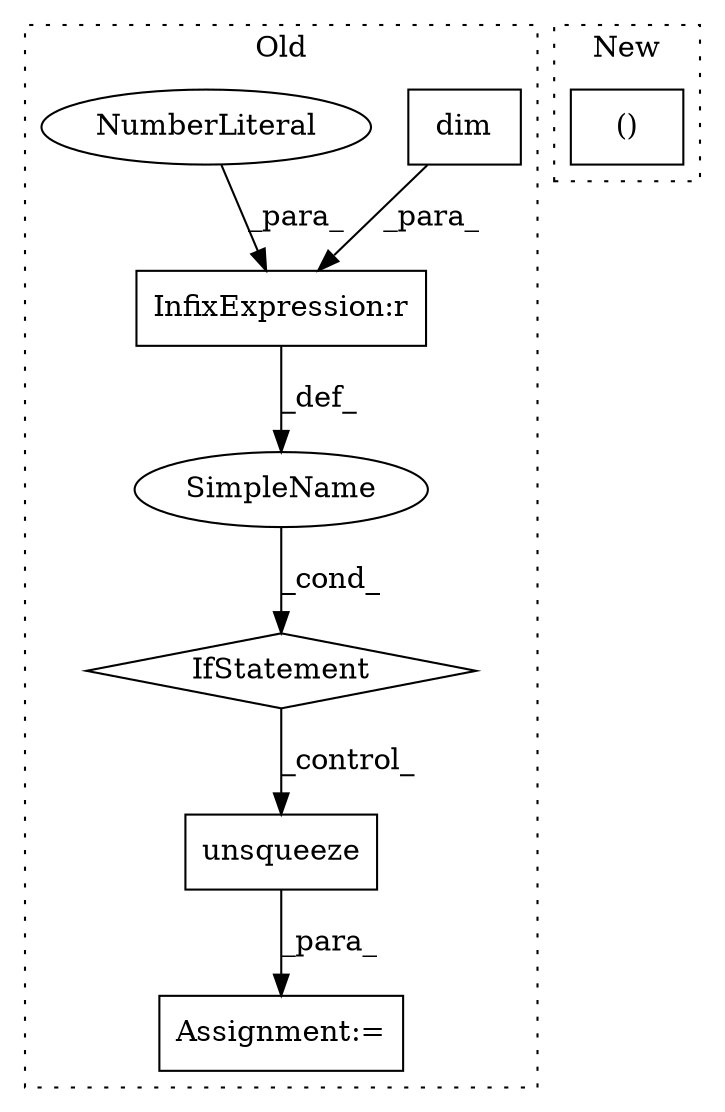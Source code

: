 digraph G {
subgraph cluster0 {
1 [label="dim" a="32" s="1520" l="5" shape="box"];
3 [label="IfStatement" a="25" s="1531" l="3" shape="diamond"];
4 [label="InfixExpression:r" a="27" s="1525" l="4" shape="box"];
5 [label="NumberLiteral" a="34" s="1529" l="1" shape="ellipse"];
6 [label="unsqueeze" a="32" s="1536,1547" l="10,1" shape="box"];
7 [label="SimpleName" a="42" s="" l="" shape="ellipse"];
8 [label="Assignment:=" a="7" s="1560" l="1" shape="box"];
label = "Old";
style="dotted";
}
subgraph cluster1 {
2 [label="()" a="106" s="1537" l="61" shape="box"];
label = "New";
style="dotted";
}
1 -> 4 [label="_para_"];
3 -> 6 [label="_control_"];
4 -> 7 [label="_def_"];
5 -> 4 [label="_para_"];
6 -> 8 [label="_para_"];
7 -> 3 [label="_cond_"];
}
